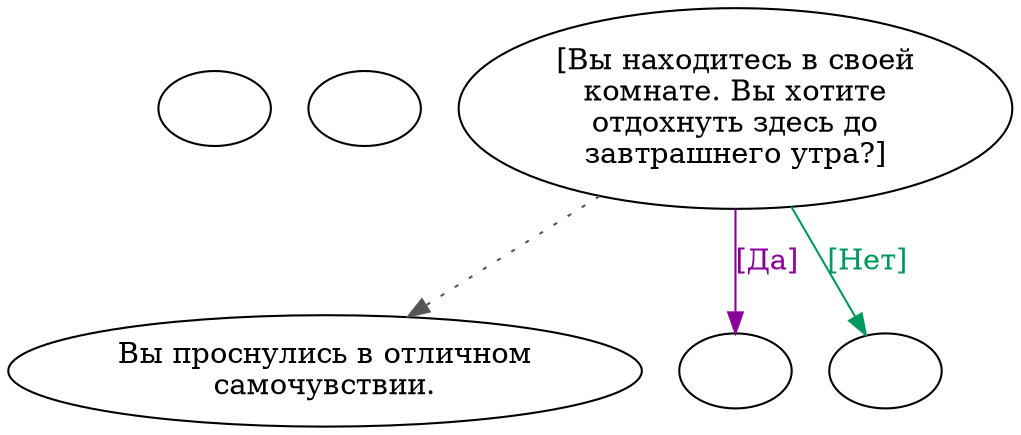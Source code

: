 digraph crashrm {
  "start" [style=filled       fillcolor="#FFFFFF"       color="#000000"]
  "start" [label=""]
  "spatial_p_proc" [style=filled       fillcolor="#FFFFFF"       color="#000000"]
  "spatial_p_proc" [label=""]
  "talk_p_proc" [style=filled       fillcolor="#FFFFFF"       color="#000000"]
  "talk_p_proc" -> "CrashRm02" [style=dotted color="#555555"]
  "talk_p_proc" [label="[Вы находитесь в своей\nкомнате. Вы хотите\nотдохнуть здесь до\nзавтрашнего утра?]"]
  "talk_p_proc" -> "CrashRm01" [label="[Да]" color="#8A0099" fontcolor="#8A0099"]
  "talk_p_proc" -> "CrashRmEnd" [label="[Нет]" color="#00995D" fontcolor="#00995D"]
  "CrashRm01" [style=filled       fillcolor="#FFFFFF"       color="#000000"]
  "CrashRm01" [label=""]
  "CrashRm02" [style=filled       fillcolor="#FFFFFF"       color="#000000"]
  "CrashRm02" [label="Вы проснулись в отличном\nсамочувствии."]
  "CrashRmEnd" [style=filled       fillcolor="#FFFFFF"       color="#000000"]
  "CrashRmEnd" [label=""]
}